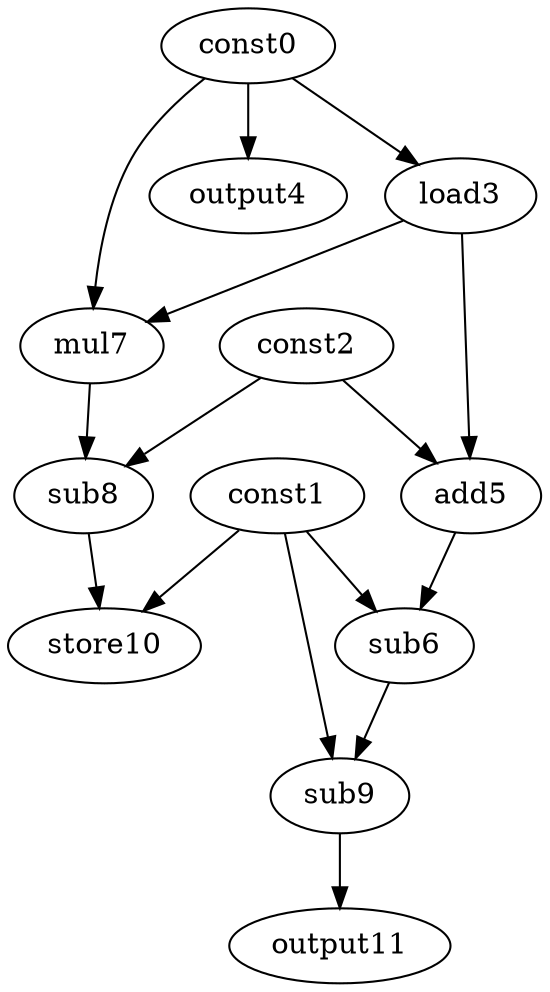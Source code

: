 digraph G { 
const0[opcode=const]; 
const1[opcode=const]; 
const2[opcode=const]; 
load3[opcode=load]; 
output4[opcode=output]; 
add5[opcode=add]; 
sub6[opcode=sub]; 
mul7[opcode=mul]; 
sub8[opcode=sub]; 
sub9[opcode=sub]; 
store10[opcode=store]; 
output11[opcode=output]; 
const0->load3[operand=0];
const0->output4[operand=0];
const2->add5[operand=0];
load3->add5[operand=1];
const0->mul7[operand=0];
load3->mul7[operand=1];
const1->sub6[operand=0];
add5->sub6[operand=1];
mul7->sub8[operand=0];
const2->sub8[operand=1];
const1->sub9[operand=0];
sub6->sub9[operand=1];
sub8->store10[operand=0];
const1->store10[operand=1];
sub9->output11[operand=0];
}
